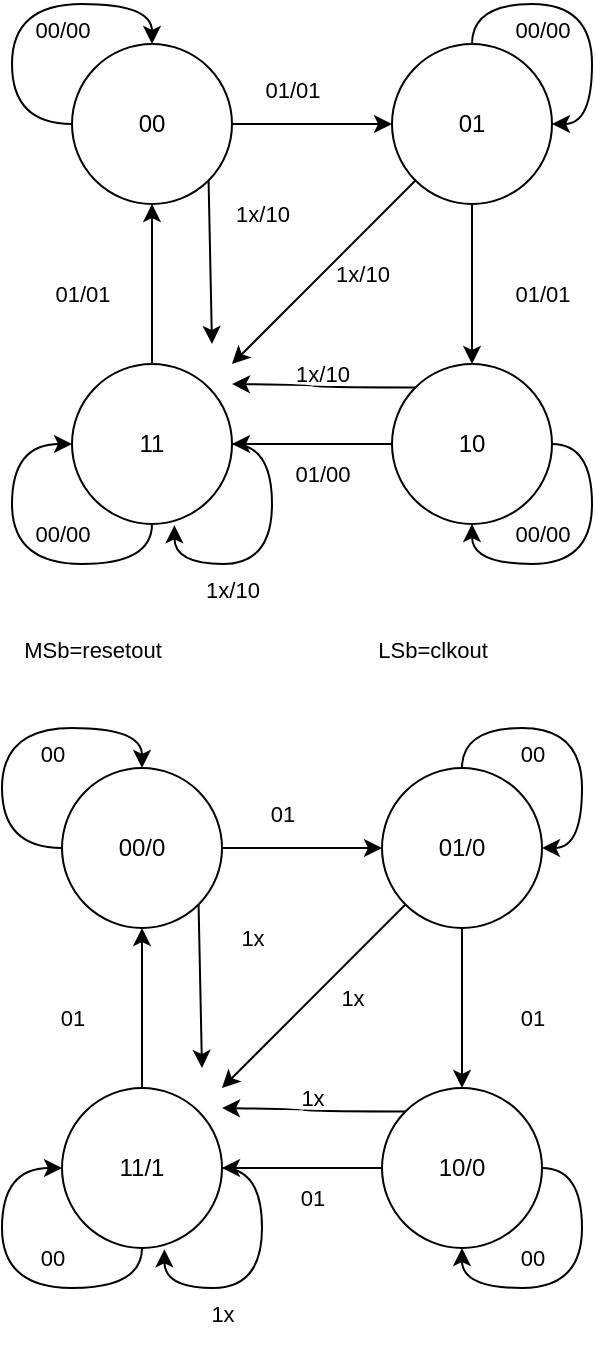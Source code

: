 <mxfile version="22.1.2" type="device">
  <diagram name="Page-1" id="7iPh9apBC6F9L2sK3I15">
    <mxGraphModel dx="662" dy="998" grid="1" gridSize="10" guides="1" tooltips="1" connect="1" arrows="1" fold="1" page="1" pageScale="1" pageWidth="850" pageHeight="1100" math="0" shadow="0">
      <root>
        <mxCell id="0" />
        <mxCell id="1" parent="0" />
        <mxCell id="TLS6ExPTuI5c0WABD6ZB-22" style="edgeStyle=orthogonalEdgeStyle;shape=connector;curved=1;rounded=0;orthogonalLoop=1;jettySize=auto;html=1;exitX=1;exitY=0.5;exitDx=0;exitDy=0;entryX=0;entryY=0.5;entryDx=0;entryDy=0;labelBackgroundColor=default;strokeColor=default;align=center;verticalAlign=middle;fontFamily=Helvetica;fontSize=11;fontColor=default;endArrow=classic;" edge="1" parent="1" source="TLS6ExPTuI5c0WABD6ZB-1" target="TLS6ExPTuI5c0WABD6ZB-2">
          <mxGeometry relative="1" as="geometry" />
        </mxCell>
        <mxCell id="TLS6ExPTuI5c0WABD6ZB-36" style="shape=connector;rounded=0;orthogonalLoop=1;jettySize=auto;html=1;exitX=1;exitY=1;exitDx=0;exitDy=0;labelBackgroundColor=default;strokeColor=default;align=center;verticalAlign=middle;fontFamily=Helvetica;fontSize=11;fontColor=default;endArrow=classic;" edge="1" parent="1" source="TLS6ExPTuI5c0WABD6ZB-1">
          <mxGeometry relative="1" as="geometry">
            <mxPoint x="310" y="550" as="targetPoint" />
          </mxGeometry>
        </mxCell>
        <mxCell id="TLS6ExPTuI5c0WABD6ZB-1" value="00" style="ellipse;whiteSpace=wrap;html=1;" vertex="1" parent="1">
          <mxGeometry x="240" y="400" width="80" height="80" as="geometry" />
        </mxCell>
        <mxCell id="TLS6ExPTuI5c0WABD6ZB-24" style="edgeStyle=orthogonalEdgeStyle;shape=connector;curved=1;rounded=0;orthogonalLoop=1;jettySize=auto;html=1;exitX=0.5;exitY=1;exitDx=0;exitDy=0;labelBackgroundColor=default;strokeColor=default;align=center;verticalAlign=middle;fontFamily=Helvetica;fontSize=11;fontColor=default;endArrow=classic;" edge="1" parent="1" source="TLS6ExPTuI5c0WABD6ZB-2" target="TLS6ExPTuI5c0WABD6ZB-16">
          <mxGeometry relative="1" as="geometry" />
        </mxCell>
        <mxCell id="TLS6ExPTuI5c0WABD6ZB-39" style="shape=connector;rounded=0;orthogonalLoop=1;jettySize=auto;html=1;exitX=0;exitY=1;exitDx=0;exitDy=0;labelBackgroundColor=default;strokeColor=default;align=center;verticalAlign=middle;fontFamily=Helvetica;fontSize=11;fontColor=default;endArrow=classic;" edge="1" parent="1" source="TLS6ExPTuI5c0WABD6ZB-2">
          <mxGeometry relative="1" as="geometry">
            <mxPoint x="320" y="560" as="targetPoint" />
          </mxGeometry>
        </mxCell>
        <mxCell id="TLS6ExPTuI5c0WABD6ZB-2" value="01" style="ellipse;whiteSpace=wrap;html=1;" vertex="1" parent="1">
          <mxGeometry x="400" y="400" width="80" height="80" as="geometry" />
        </mxCell>
        <mxCell id="TLS6ExPTuI5c0WABD6ZB-26" style="edgeStyle=orthogonalEdgeStyle;shape=connector;curved=1;rounded=0;orthogonalLoop=1;jettySize=auto;html=1;exitX=0.5;exitY=0;exitDx=0;exitDy=0;entryX=0.5;entryY=1;entryDx=0;entryDy=0;labelBackgroundColor=default;strokeColor=default;align=center;verticalAlign=middle;fontFamily=Helvetica;fontSize=11;fontColor=default;endArrow=classic;" edge="1" parent="1" source="TLS6ExPTuI5c0WABD6ZB-15" target="TLS6ExPTuI5c0WABD6ZB-1">
          <mxGeometry relative="1" as="geometry" />
        </mxCell>
        <mxCell id="TLS6ExPTuI5c0WABD6ZB-15" value="11" style="ellipse;whiteSpace=wrap;html=1;" vertex="1" parent="1">
          <mxGeometry x="240" y="560" width="80" height="80" as="geometry" />
        </mxCell>
        <mxCell id="TLS6ExPTuI5c0WABD6ZB-25" style="edgeStyle=orthogonalEdgeStyle;shape=connector;curved=1;rounded=0;orthogonalLoop=1;jettySize=auto;html=1;exitX=0;exitY=0.5;exitDx=0;exitDy=0;entryX=1;entryY=0.5;entryDx=0;entryDy=0;labelBackgroundColor=default;strokeColor=default;align=center;verticalAlign=middle;fontFamily=Helvetica;fontSize=11;fontColor=default;endArrow=classic;" edge="1" parent="1" source="TLS6ExPTuI5c0WABD6ZB-16" target="TLS6ExPTuI5c0WABD6ZB-15">
          <mxGeometry relative="1" as="geometry" />
        </mxCell>
        <mxCell id="TLS6ExPTuI5c0WABD6ZB-40" style="edgeStyle=orthogonalEdgeStyle;shape=connector;curved=1;rounded=0;orthogonalLoop=1;jettySize=auto;html=1;exitX=0;exitY=0;exitDx=0;exitDy=0;labelBackgroundColor=default;strokeColor=default;align=center;verticalAlign=middle;fontFamily=Helvetica;fontSize=11;fontColor=default;endArrow=classic;" edge="1" parent="1" source="TLS6ExPTuI5c0WABD6ZB-16">
          <mxGeometry relative="1" as="geometry">
            <mxPoint x="320" y="570" as="targetPoint" />
          </mxGeometry>
        </mxCell>
        <mxCell id="TLS6ExPTuI5c0WABD6ZB-16" value="10" style="ellipse;whiteSpace=wrap;html=1;" vertex="1" parent="1">
          <mxGeometry x="400" y="560" width="80" height="80" as="geometry" />
        </mxCell>
        <mxCell id="TLS6ExPTuI5c0WABD6ZB-17" style="edgeStyle=orthogonalEdgeStyle;shape=connector;curved=1;rounded=0;orthogonalLoop=1;jettySize=auto;html=1;exitX=0;exitY=0.5;exitDx=0;exitDy=0;entryX=0.5;entryY=0;entryDx=0;entryDy=0;labelBackgroundColor=default;strokeColor=default;align=center;verticalAlign=middle;fontFamily=Helvetica;fontSize=11;fontColor=default;endArrow=classic;" edge="1" parent="1" source="TLS6ExPTuI5c0WABD6ZB-1" target="TLS6ExPTuI5c0WABD6ZB-1">
          <mxGeometry relative="1" as="geometry">
            <Array as="points">
              <mxPoint x="210" y="440" />
              <mxPoint x="210" y="380" />
              <mxPoint x="280" y="380" />
            </Array>
          </mxGeometry>
        </mxCell>
        <mxCell id="TLS6ExPTuI5c0WABD6ZB-19" style="edgeStyle=orthogonalEdgeStyle;shape=connector;curved=1;rounded=0;orthogonalLoop=1;jettySize=auto;html=1;exitX=0.5;exitY=0;exitDx=0;exitDy=0;entryX=1;entryY=0.5;entryDx=0;entryDy=0;labelBackgroundColor=default;strokeColor=default;align=center;verticalAlign=middle;fontFamily=Helvetica;fontSize=11;fontColor=default;endArrow=classic;" edge="1" parent="1" source="TLS6ExPTuI5c0WABD6ZB-2" target="TLS6ExPTuI5c0WABD6ZB-2">
          <mxGeometry relative="1" as="geometry" />
        </mxCell>
        <mxCell id="TLS6ExPTuI5c0WABD6ZB-20" style="edgeStyle=orthogonalEdgeStyle;shape=connector;curved=1;rounded=0;orthogonalLoop=1;jettySize=auto;html=1;exitX=1;exitY=0.5;exitDx=0;exitDy=0;entryX=0.5;entryY=1;entryDx=0;entryDy=0;labelBackgroundColor=default;strokeColor=default;align=center;verticalAlign=middle;fontFamily=Helvetica;fontSize=11;fontColor=default;endArrow=classic;" edge="1" parent="1" source="TLS6ExPTuI5c0WABD6ZB-16" target="TLS6ExPTuI5c0WABD6ZB-16">
          <mxGeometry relative="1" as="geometry" />
        </mxCell>
        <mxCell id="TLS6ExPTuI5c0WABD6ZB-21" style="edgeStyle=orthogonalEdgeStyle;shape=connector;curved=1;rounded=0;orthogonalLoop=1;jettySize=auto;html=1;exitX=0.5;exitY=1;exitDx=0;exitDy=0;entryX=0;entryY=0.5;entryDx=0;entryDy=0;labelBackgroundColor=default;strokeColor=default;align=center;verticalAlign=middle;fontFamily=Helvetica;fontSize=11;fontColor=default;endArrow=classic;" edge="1" parent="1" source="TLS6ExPTuI5c0WABD6ZB-15" target="TLS6ExPTuI5c0WABD6ZB-15">
          <mxGeometry relative="1" as="geometry">
            <Array as="points">
              <mxPoint x="280" y="660" />
              <mxPoint x="210" y="660" />
              <mxPoint x="210" y="600" />
            </Array>
          </mxGeometry>
        </mxCell>
        <mxCell id="TLS6ExPTuI5c0WABD6ZB-28" value="00/00" style="text;html=1;align=center;verticalAlign=middle;resizable=0;points=[];autosize=1;strokeColor=none;fillColor=none;fontSize=11;fontFamily=Helvetica;fontColor=default;" vertex="1" parent="1">
          <mxGeometry x="210" y="378" width="50" height="30" as="geometry" />
        </mxCell>
        <mxCell id="TLS6ExPTuI5c0WABD6ZB-29" value="01/01" style="text;html=1;align=center;verticalAlign=middle;resizable=0;points=[];autosize=1;strokeColor=none;fillColor=none;fontSize=11;fontFamily=Helvetica;fontColor=default;" vertex="1" parent="1">
          <mxGeometry x="325" y="408" width="50" height="30" as="geometry" />
        </mxCell>
        <mxCell id="TLS6ExPTuI5c0WABD6ZB-30" value="01/01" style="text;html=1;align=center;verticalAlign=middle;resizable=0;points=[];autosize=1;strokeColor=none;fillColor=none;fontSize=11;fontFamily=Helvetica;fontColor=default;" vertex="1" parent="1">
          <mxGeometry x="220" y="510" width="50" height="30" as="geometry" />
        </mxCell>
        <mxCell id="TLS6ExPTuI5c0WABD6ZB-31" value="01/01" style="text;html=1;align=center;verticalAlign=middle;resizable=0;points=[];autosize=1;strokeColor=none;fillColor=none;fontSize=11;fontFamily=Helvetica;fontColor=default;" vertex="1" parent="1">
          <mxGeometry x="450" y="510" width="50" height="30" as="geometry" />
        </mxCell>
        <mxCell id="TLS6ExPTuI5c0WABD6ZB-32" value="01/00" style="text;html=1;align=center;verticalAlign=middle;resizable=0;points=[];autosize=1;strokeColor=none;fillColor=none;fontSize=11;fontFamily=Helvetica;fontColor=default;" vertex="1" parent="1">
          <mxGeometry x="340" y="600" width="50" height="30" as="geometry" />
        </mxCell>
        <mxCell id="TLS6ExPTuI5c0WABD6ZB-33" value="00/00" style="text;html=1;align=center;verticalAlign=middle;resizable=0;points=[];autosize=1;strokeColor=none;fillColor=none;fontSize=11;fontFamily=Helvetica;fontColor=default;" vertex="1" parent="1">
          <mxGeometry x="450" y="378" width="50" height="30" as="geometry" />
        </mxCell>
        <mxCell id="TLS6ExPTuI5c0WABD6ZB-34" value="00/00" style="text;html=1;align=center;verticalAlign=middle;resizable=0;points=[];autosize=1;strokeColor=none;fillColor=none;fontSize=11;fontFamily=Helvetica;fontColor=default;" vertex="1" parent="1">
          <mxGeometry x="450" y="630" width="50" height="30" as="geometry" />
        </mxCell>
        <mxCell id="TLS6ExPTuI5c0WABD6ZB-35" value="00/00" style="text;html=1;align=center;verticalAlign=middle;resizable=0;points=[];autosize=1;strokeColor=none;fillColor=none;fontSize=11;fontFamily=Helvetica;fontColor=default;" vertex="1" parent="1">
          <mxGeometry x="210" y="630" width="50" height="30" as="geometry" />
        </mxCell>
        <mxCell id="TLS6ExPTuI5c0WABD6ZB-37" value="1x/10" style="text;html=1;align=center;verticalAlign=middle;resizable=0;points=[];autosize=1;strokeColor=none;fillColor=none;fontSize=11;fontFamily=Helvetica;fontColor=default;" vertex="1" parent="1">
          <mxGeometry x="310" y="470" width="50" height="30" as="geometry" />
        </mxCell>
        <mxCell id="TLS6ExPTuI5c0WABD6ZB-41" value="1x/10" style="text;html=1;align=center;verticalAlign=middle;resizable=0;points=[];autosize=1;strokeColor=none;fillColor=none;fontSize=11;fontFamily=Helvetica;fontColor=default;" vertex="1" parent="1">
          <mxGeometry x="360" y="500" width="50" height="30" as="geometry" />
        </mxCell>
        <mxCell id="TLS6ExPTuI5c0WABD6ZB-42" value="1x/10" style="text;html=1;align=center;verticalAlign=middle;resizable=0;points=[];autosize=1;strokeColor=none;fillColor=none;fontSize=11;fontFamily=Helvetica;fontColor=default;" vertex="1" parent="1">
          <mxGeometry x="340" y="550" width="50" height="30" as="geometry" />
        </mxCell>
        <mxCell id="TLS6ExPTuI5c0WABD6ZB-45" value="MSb=resetout" style="text;html=1;align=center;verticalAlign=middle;resizable=0;points=[];autosize=1;strokeColor=none;fillColor=none;fontSize=11;fontFamily=Helvetica;fontColor=default;" vertex="1" parent="1">
          <mxGeometry x="205" y="688" width="90" height="30" as="geometry" />
        </mxCell>
        <mxCell id="TLS6ExPTuI5c0WABD6ZB-47" value="LSb=clkout" style="text;html=1;align=center;verticalAlign=middle;resizable=0;points=[];autosize=1;strokeColor=none;fillColor=none;fontSize=11;fontFamily=Helvetica;fontColor=default;" vertex="1" parent="1">
          <mxGeometry x="380" y="688" width="80" height="30" as="geometry" />
        </mxCell>
        <mxCell id="TLS6ExPTuI5c0WABD6ZB-50" style="edgeStyle=orthogonalEdgeStyle;shape=connector;curved=1;rounded=0;orthogonalLoop=1;jettySize=auto;html=1;exitX=1;exitY=0.5;exitDx=0;exitDy=0;entryX=0.64;entryY=1.008;entryDx=0;entryDy=0;labelBackgroundColor=default;strokeColor=default;align=center;verticalAlign=middle;fontFamily=Helvetica;fontSize=11;fontColor=default;endArrow=classic;entryPerimeter=0;" edge="1" parent="1" source="TLS6ExPTuI5c0WABD6ZB-15" target="TLS6ExPTuI5c0WABD6ZB-15">
          <mxGeometry relative="1" as="geometry" />
        </mxCell>
        <mxCell id="TLS6ExPTuI5c0WABD6ZB-51" value="1x/10" style="text;html=1;align=center;verticalAlign=middle;resizable=0;points=[];autosize=1;strokeColor=none;fillColor=none;fontSize=11;fontFamily=Helvetica;fontColor=default;" vertex="1" parent="1">
          <mxGeometry x="295" y="658" width="50" height="30" as="geometry" />
        </mxCell>
        <mxCell id="TLS6ExPTuI5c0WABD6ZB-53" style="edgeStyle=orthogonalEdgeStyle;shape=connector;curved=1;rounded=0;orthogonalLoop=1;jettySize=auto;html=1;exitX=1;exitY=0.5;exitDx=0;exitDy=0;entryX=0;entryY=0.5;entryDx=0;entryDy=0;labelBackgroundColor=default;strokeColor=default;align=center;verticalAlign=middle;fontFamily=Helvetica;fontSize=11;fontColor=default;endArrow=classic;" edge="1" parent="1" source="TLS6ExPTuI5c0WABD6ZB-55" target="TLS6ExPTuI5c0WABD6ZB-58">
          <mxGeometry relative="1" as="geometry" />
        </mxCell>
        <mxCell id="TLS6ExPTuI5c0WABD6ZB-54" style="shape=connector;rounded=0;orthogonalLoop=1;jettySize=auto;html=1;exitX=1;exitY=1;exitDx=0;exitDy=0;labelBackgroundColor=default;strokeColor=default;align=center;verticalAlign=middle;fontFamily=Helvetica;fontSize=11;fontColor=default;endArrow=classic;" edge="1" parent="1" source="TLS6ExPTuI5c0WABD6ZB-55">
          <mxGeometry relative="1" as="geometry">
            <mxPoint x="305" y="912" as="targetPoint" />
          </mxGeometry>
        </mxCell>
        <mxCell id="TLS6ExPTuI5c0WABD6ZB-55" value="00/0" style="ellipse;whiteSpace=wrap;html=1;" vertex="1" parent="1">
          <mxGeometry x="235" y="762" width="80" height="80" as="geometry" />
        </mxCell>
        <mxCell id="TLS6ExPTuI5c0WABD6ZB-56" style="edgeStyle=orthogonalEdgeStyle;shape=connector;curved=1;rounded=0;orthogonalLoop=1;jettySize=auto;html=1;exitX=0.5;exitY=1;exitDx=0;exitDy=0;labelBackgroundColor=default;strokeColor=default;align=center;verticalAlign=middle;fontFamily=Helvetica;fontSize=11;fontColor=default;endArrow=classic;" edge="1" parent="1" source="TLS6ExPTuI5c0WABD6ZB-58" target="TLS6ExPTuI5c0WABD6ZB-63">
          <mxGeometry relative="1" as="geometry" />
        </mxCell>
        <mxCell id="TLS6ExPTuI5c0WABD6ZB-57" style="shape=connector;rounded=0;orthogonalLoop=1;jettySize=auto;html=1;exitX=0;exitY=1;exitDx=0;exitDy=0;labelBackgroundColor=default;strokeColor=default;align=center;verticalAlign=middle;fontFamily=Helvetica;fontSize=11;fontColor=default;endArrow=classic;" edge="1" parent="1" source="TLS6ExPTuI5c0WABD6ZB-58">
          <mxGeometry relative="1" as="geometry">
            <mxPoint x="315" y="922" as="targetPoint" />
          </mxGeometry>
        </mxCell>
        <mxCell id="TLS6ExPTuI5c0WABD6ZB-58" value="01/0" style="ellipse;whiteSpace=wrap;html=1;" vertex="1" parent="1">
          <mxGeometry x="395" y="762" width="80" height="80" as="geometry" />
        </mxCell>
        <mxCell id="TLS6ExPTuI5c0WABD6ZB-59" style="edgeStyle=orthogonalEdgeStyle;shape=connector;curved=1;rounded=0;orthogonalLoop=1;jettySize=auto;html=1;exitX=0.5;exitY=0;exitDx=0;exitDy=0;entryX=0.5;entryY=1;entryDx=0;entryDy=0;labelBackgroundColor=default;strokeColor=default;align=center;verticalAlign=middle;fontFamily=Helvetica;fontSize=11;fontColor=default;endArrow=classic;" edge="1" parent="1" source="TLS6ExPTuI5c0WABD6ZB-60" target="TLS6ExPTuI5c0WABD6ZB-55">
          <mxGeometry relative="1" as="geometry" />
        </mxCell>
        <mxCell id="TLS6ExPTuI5c0WABD6ZB-60" value="11/1" style="ellipse;whiteSpace=wrap;html=1;" vertex="1" parent="1">
          <mxGeometry x="235" y="922" width="80" height="80" as="geometry" />
        </mxCell>
        <mxCell id="TLS6ExPTuI5c0WABD6ZB-61" style="edgeStyle=orthogonalEdgeStyle;shape=connector;curved=1;rounded=0;orthogonalLoop=1;jettySize=auto;html=1;exitX=0;exitY=0.5;exitDx=0;exitDy=0;entryX=1;entryY=0.5;entryDx=0;entryDy=0;labelBackgroundColor=default;strokeColor=default;align=center;verticalAlign=middle;fontFamily=Helvetica;fontSize=11;fontColor=default;endArrow=classic;" edge="1" parent="1" source="TLS6ExPTuI5c0WABD6ZB-63" target="TLS6ExPTuI5c0WABD6ZB-60">
          <mxGeometry relative="1" as="geometry" />
        </mxCell>
        <mxCell id="TLS6ExPTuI5c0WABD6ZB-62" style="edgeStyle=orthogonalEdgeStyle;shape=connector;curved=1;rounded=0;orthogonalLoop=1;jettySize=auto;html=1;exitX=0;exitY=0;exitDx=0;exitDy=0;labelBackgroundColor=default;strokeColor=default;align=center;verticalAlign=middle;fontFamily=Helvetica;fontSize=11;fontColor=default;endArrow=classic;" edge="1" parent="1" source="TLS6ExPTuI5c0WABD6ZB-63">
          <mxGeometry relative="1" as="geometry">
            <mxPoint x="315" y="932" as="targetPoint" />
          </mxGeometry>
        </mxCell>
        <mxCell id="TLS6ExPTuI5c0WABD6ZB-63" value="10/0" style="ellipse;whiteSpace=wrap;html=1;" vertex="1" parent="1">
          <mxGeometry x="395" y="922" width="80" height="80" as="geometry" />
        </mxCell>
        <mxCell id="TLS6ExPTuI5c0WABD6ZB-64" style="edgeStyle=orthogonalEdgeStyle;shape=connector;curved=1;rounded=0;orthogonalLoop=1;jettySize=auto;html=1;exitX=0;exitY=0.5;exitDx=0;exitDy=0;entryX=0.5;entryY=0;entryDx=0;entryDy=0;labelBackgroundColor=default;strokeColor=default;align=center;verticalAlign=middle;fontFamily=Helvetica;fontSize=11;fontColor=default;endArrow=classic;" edge="1" parent="1" source="TLS6ExPTuI5c0WABD6ZB-55" target="TLS6ExPTuI5c0WABD6ZB-55">
          <mxGeometry relative="1" as="geometry">
            <Array as="points">
              <mxPoint x="205" y="802" />
              <mxPoint x="205" y="742" />
              <mxPoint x="275" y="742" />
            </Array>
          </mxGeometry>
        </mxCell>
        <mxCell id="TLS6ExPTuI5c0WABD6ZB-65" style="edgeStyle=orthogonalEdgeStyle;shape=connector;curved=1;rounded=0;orthogonalLoop=1;jettySize=auto;html=1;exitX=0.5;exitY=0;exitDx=0;exitDy=0;entryX=1;entryY=0.5;entryDx=0;entryDy=0;labelBackgroundColor=default;strokeColor=default;align=center;verticalAlign=middle;fontFamily=Helvetica;fontSize=11;fontColor=default;endArrow=classic;" edge="1" parent="1" source="TLS6ExPTuI5c0WABD6ZB-58" target="TLS6ExPTuI5c0WABD6ZB-58">
          <mxGeometry relative="1" as="geometry" />
        </mxCell>
        <mxCell id="TLS6ExPTuI5c0WABD6ZB-66" style="edgeStyle=orthogonalEdgeStyle;shape=connector;curved=1;rounded=0;orthogonalLoop=1;jettySize=auto;html=1;exitX=1;exitY=0.5;exitDx=0;exitDy=0;entryX=0.5;entryY=1;entryDx=0;entryDy=0;labelBackgroundColor=default;strokeColor=default;align=center;verticalAlign=middle;fontFamily=Helvetica;fontSize=11;fontColor=default;endArrow=classic;" edge="1" parent="1" source="TLS6ExPTuI5c0WABD6ZB-63" target="TLS6ExPTuI5c0WABD6ZB-63">
          <mxGeometry relative="1" as="geometry" />
        </mxCell>
        <mxCell id="TLS6ExPTuI5c0WABD6ZB-67" style="edgeStyle=orthogonalEdgeStyle;shape=connector;curved=1;rounded=0;orthogonalLoop=1;jettySize=auto;html=1;exitX=0.5;exitY=1;exitDx=0;exitDy=0;entryX=0;entryY=0.5;entryDx=0;entryDy=0;labelBackgroundColor=default;strokeColor=default;align=center;verticalAlign=middle;fontFamily=Helvetica;fontSize=11;fontColor=default;endArrow=classic;" edge="1" parent="1" source="TLS6ExPTuI5c0WABD6ZB-60" target="TLS6ExPTuI5c0WABD6ZB-60">
          <mxGeometry relative="1" as="geometry">
            <Array as="points">
              <mxPoint x="275" y="1022" />
              <mxPoint x="205" y="1022" />
              <mxPoint x="205" y="962" />
            </Array>
          </mxGeometry>
        </mxCell>
        <mxCell id="TLS6ExPTuI5c0WABD6ZB-68" value="00" style="text;html=1;align=center;verticalAlign=middle;resizable=0;points=[];autosize=1;strokeColor=none;fillColor=none;fontSize=11;fontFamily=Helvetica;fontColor=default;" vertex="1" parent="1">
          <mxGeometry x="210" y="740" width="40" height="30" as="geometry" />
        </mxCell>
        <mxCell id="TLS6ExPTuI5c0WABD6ZB-69" value="01" style="text;html=1;align=center;verticalAlign=middle;resizable=0;points=[];autosize=1;strokeColor=none;fillColor=none;fontSize=11;fontFamily=Helvetica;fontColor=default;" vertex="1" parent="1">
          <mxGeometry x="325" y="770" width="40" height="30" as="geometry" />
        </mxCell>
        <mxCell id="TLS6ExPTuI5c0WABD6ZB-70" value="01" style="text;html=1;align=center;verticalAlign=middle;resizable=0;points=[];autosize=1;strokeColor=none;fillColor=none;fontSize=11;fontFamily=Helvetica;fontColor=default;" vertex="1" parent="1">
          <mxGeometry x="220" y="872" width="40" height="30" as="geometry" />
        </mxCell>
        <mxCell id="TLS6ExPTuI5c0WABD6ZB-71" value="01" style="text;html=1;align=center;verticalAlign=middle;resizable=0;points=[];autosize=1;strokeColor=none;fillColor=none;fontSize=11;fontFamily=Helvetica;fontColor=default;" vertex="1" parent="1">
          <mxGeometry x="450" y="872" width="40" height="30" as="geometry" />
        </mxCell>
        <mxCell id="TLS6ExPTuI5c0WABD6ZB-72" value="01" style="text;html=1;align=center;verticalAlign=middle;resizable=0;points=[];autosize=1;strokeColor=none;fillColor=none;fontSize=11;fontFamily=Helvetica;fontColor=default;" vertex="1" parent="1">
          <mxGeometry x="340" y="962" width="40" height="30" as="geometry" />
        </mxCell>
        <mxCell id="TLS6ExPTuI5c0WABD6ZB-73" value="00" style="text;html=1;align=center;verticalAlign=middle;resizable=0;points=[];autosize=1;strokeColor=none;fillColor=none;fontSize=11;fontFamily=Helvetica;fontColor=default;" vertex="1" parent="1">
          <mxGeometry x="450" y="740" width="40" height="30" as="geometry" />
        </mxCell>
        <mxCell id="TLS6ExPTuI5c0WABD6ZB-74" value="00" style="text;html=1;align=center;verticalAlign=middle;resizable=0;points=[];autosize=1;strokeColor=none;fillColor=none;fontSize=11;fontFamily=Helvetica;fontColor=default;" vertex="1" parent="1">
          <mxGeometry x="450" y="992" width="40" height="30" as="geometry" />
        </mxCell>
        <mxCell id="TLS6ExPTuI5c0WABD6ZB-75" value="00" style="text;html=1;align=center;verticalAlign=middle;resizable=0;points=[];autosize=1;strokeColor=none;fillColor=none;fontSize=11;fontFamily=Helvetica;fontColor=default;" vertex="1" parent="1">
          <mxGeometry x="210" y="992" width="40" height="30" as="geometry" />
        </mxCell>
        <mxCell id="TLS6ExPTuI5c0WABD6ZB-76" value="1x" style="text;html=1;align=center;verticalAlign=middle;resizable=0;points=[];autosize=1;strokeColor=none;fillColor=none;fontSize=11;fontFamily=Helvetica;fontColor=default;" vertex="1" parent="1">
          <mxGeometry x="310" y="832" width="40" height="30" as="geometry" />
        </mxCell>
        <mxCell id="TLS6ExPTuI5c0WABD6ZB-77" value="1x" style="text;html=1;align=center;verticalAlign=middle;resizable=0;points=[];autosize=1;strokeColor=none;fillColor=none;fontSize=11;fontFamily=Helvetica;fontColor=default;" vertex="1" parent="1">
          <mxGeometry x="360" y="862" width="40" height="30" as="geometry" />
        </mxCell>
        <mxCell id="TLS6ExPTuI5c0WABD6ZB-78" value="1x" style="text;html=1;align=center;verticalAlign=middle;resizable=0;points=[];autosize=1;strokeColor=none;fillColor=none;fontSize=11;fontFamily=Helvetica;fontColor=default;" vertex="1" parent="1">
          <mxGeometry x="340" y="912" width="40" height="30" as="geometry" />
        </mxCell>
        <mxCell id="TLS6ExPTuI5c0WABD6ZB-81" style="edgeStyle=orthogonalEdgeStyle;shape=connector;curved=1;rounded=0;orthogonalLoop=1;jettySize=auto;html=1;exitX=1;exitY=0.5;exitDx=0;exitDy=0;entryX=0.64;entryY=1.008;entryDx=0;entryDy=0;labelBackgroundColor=default;strokeColor=default;align=center;verticalAlign=middle;fontFamily=Helvetica;fontSize=11;fontColor=default;endArrow=classic;entryPerimeter=0;" edge="1" parent="1" source="TLS6ExPTuI5c0WABD6ZB-60" target="TLS6ExPTuI5c0WABD6ZB-60">
          <mxGeometry relative="1" as="geometry" />
        </mxCell>
        <mxCell id="TLS6ExPTuI5c0WABD6ZB-82" value="1x" style="text;html=1;align=center;verticalAlign=middle;resizable=0;points=[];autosize=1;strokeColor=none;fillColor=none;fontSize=11;fontFamily=Helvetica;fontColor=default;" vertex="1" parent="1">
          <mxGeometry x="295" y="1020" width="40" height="30" as="geometry" />
        </mxCell>
      </root>
    </mxGraphModel>
  </diagram>
</mxfile>

